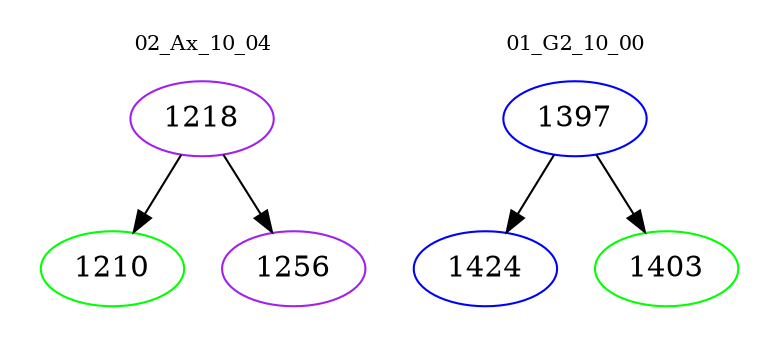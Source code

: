 digraph{
subgraph cluster_0 {
color = white
label = "02_Ax_10_04";
fontsize=10;
T0_1218 [label="1218", color="purple"]
T0_1218 -> T0_1210 [color="black"]
T0_1210 [label="1210", color="green"]
T0_1218 -> T0_1256 [color="black"]
T0_1256 [label="1256", color="purple"]
}
subgraph cluster_1 {
color = white
label = "01_G2_10_00";
fontsize=10;
T1_1397 [label="1397", color="blue"]
T1_1397 -> T1_1424 [color="black"]
T1_1424 [label="1424", color="blue"]
T1_1397 -> T1_1403 [color="black"]
T1_1403 [label="1403", color="green"]
}
}
